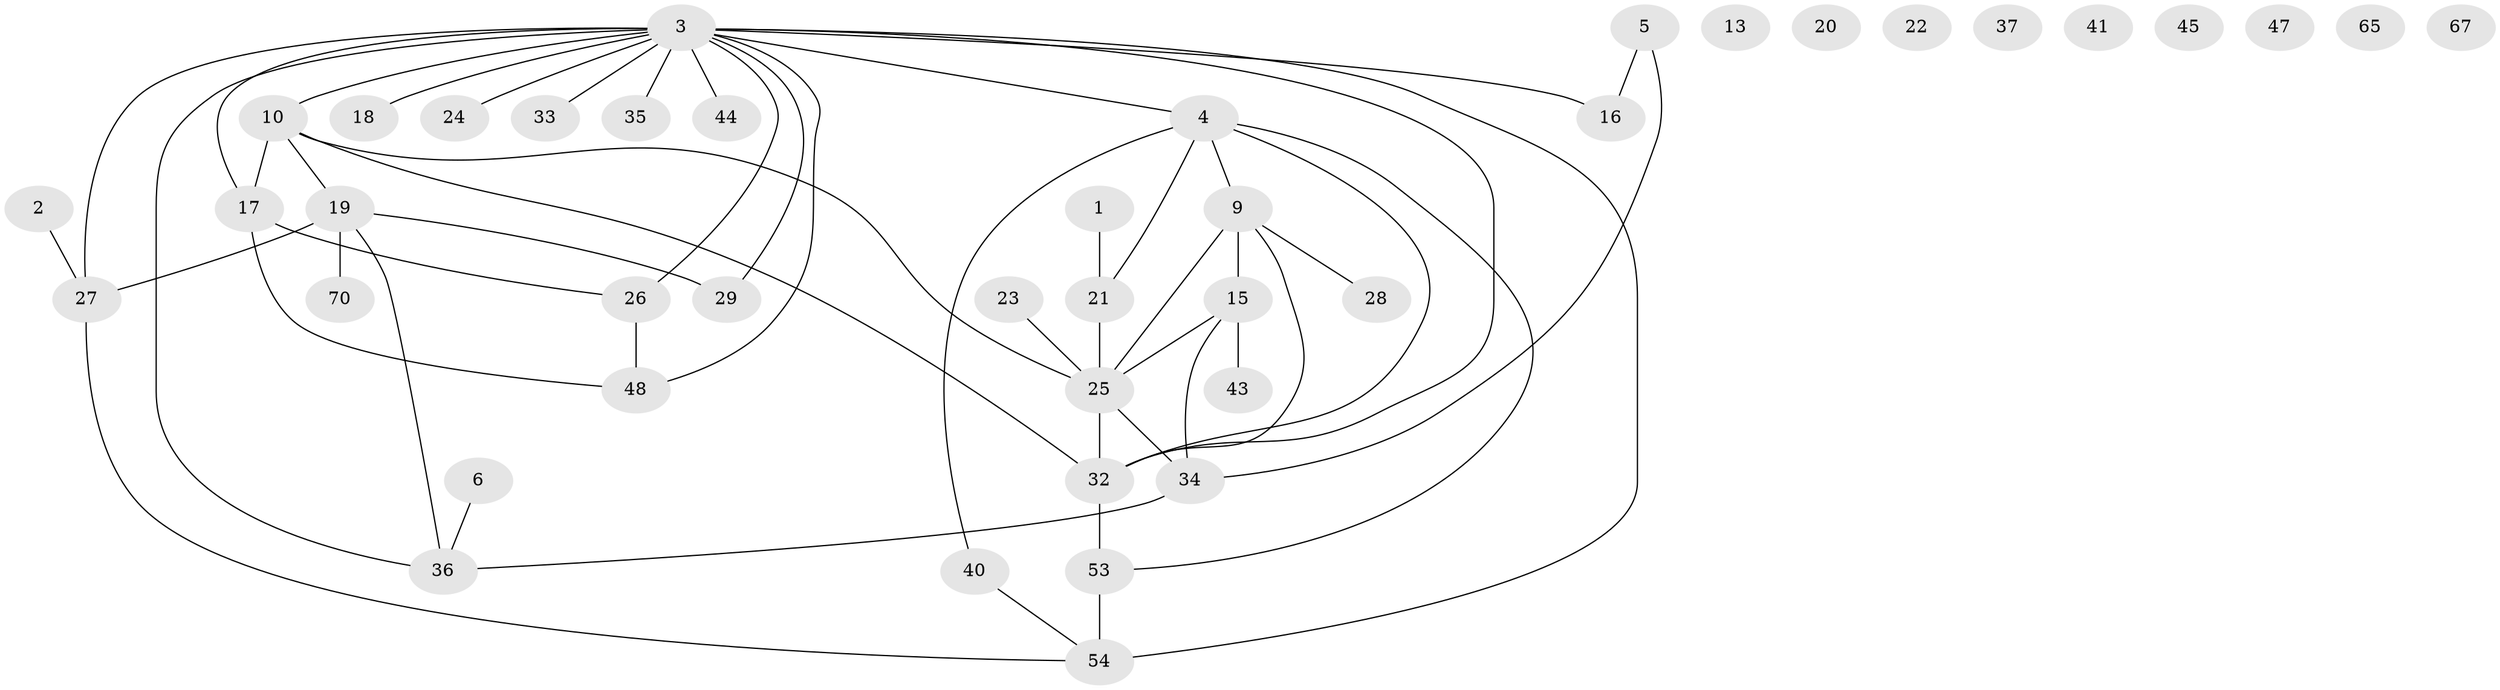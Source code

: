 // original degree distribution, {3: 0.21428571428571427, 2: 0.19047619047619047, 6: 0.047619047619047616, 4: 0.17857142857142858, 1: 0.17857142857142858, 5: 0.08333333333333333, 0: 0.10714285714285714}
// Generated by graph-tools (version 1.1) at 2025/12/03/09/25 04:12:52]
// undirected, 42 vertices, 53 edges
graph export_dot {
graph [start="1"]
  node [color=gray90,style=filled];
  1 [super="+71+50"];
  2 [super="+84"];
  3 [super="+72+64+30+55+52+12"];
  4 [super="+46+8"];
  5 [super="+7"];
  6 [super="+31"];
  9 [super="+14+11"];
  10 [super="+60+38"];
  13;
  15;
  16 [super="+59"];
  17;
  18;
  19 [super="+58+73"];
  20;
  21 [super="+57"];
  22;
  23;
  24 [super="+49"];
  25 [super="+63"];
  26;
  27 [super="+39"];
  28;
  29;
  32 [super="+42+81"];
  33;
  34;
  35;
  36 [super="+51"];
  37;
  40;
  41;
  43;
  44;
  45;
  47;
  48;
  53 [super="+56"];
  54 [super="+61"];
  65;
  67;
  70;
  1 -- 21;
  2 -- 27;
  3 -- 16;
  3 -- 44;
  3 -- 33;
  3 -- 36;
  3 -- 10;
  3 -- 48;
  3 -- 17 [weight=2];
  3 -- 18;
  3 -- 54;
  3 -- 24 [weight=2];
  3 -- 26 [weight=2];
  3 -- 29 [weight=2];
  3 -- 35;
  3 -- 32;
  3 -- 4;
  3 -- 27;
  4 -- 32;
  4 -- 53;
  4 -- 9;
  4 -- 40;
  4 -- 21;
  5 -- 16;
  5 -- 34;
  6 -- 36;
  9 -- 15 [weight=2];
  9 -- 28;
  9 -- 25;
  9 -- 32;
  10 -- 17;
  10 -- 25;
  10 -- 19;
  10 -- 32;
  15 -- 34;
  15 -- 43;
  15 -- 25;
  17 -- 26;
  17 -- 48;
  19 -- 70 [weight=2];
  19 -- 36;
  19 -- 27;
  19 -- 29;
  21 -- 25 [weight=2];
  23 -- 25;
  25 -- 34;
  25 -- 32;
  26 -- 48;
  27 -- 54;
  32 -- 53;
  34 -- 36;
  40 -- 54;
  53 -- 54 [weight=2];
}

